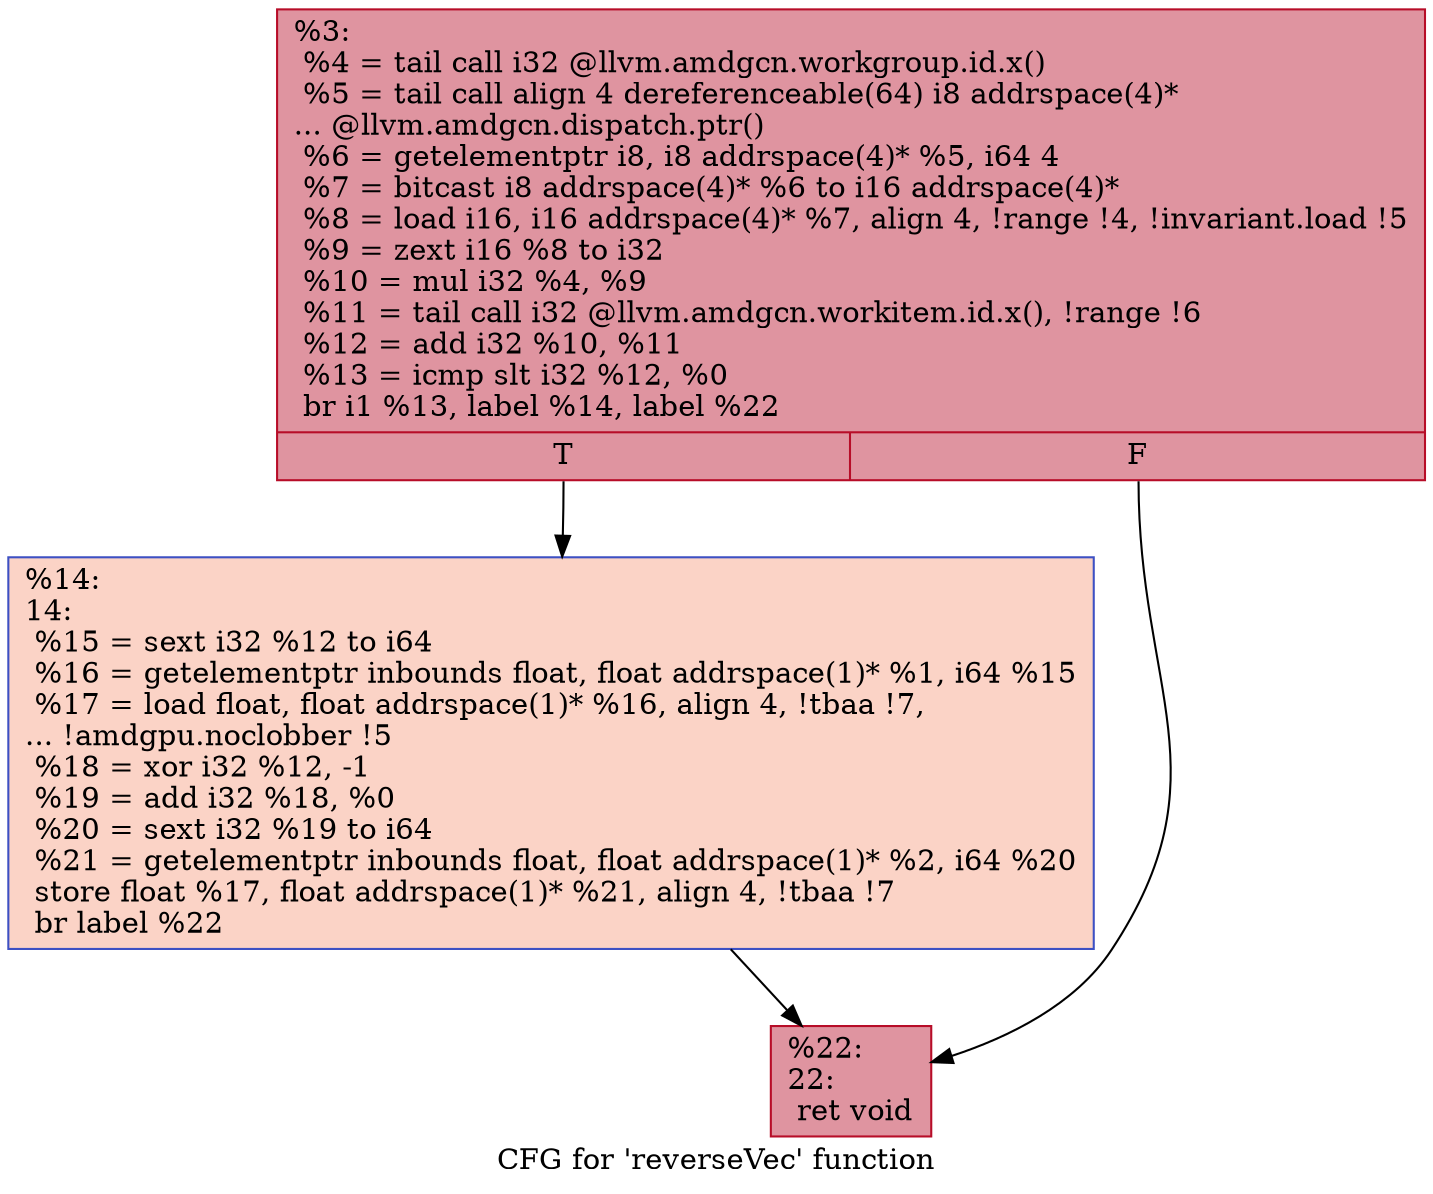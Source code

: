 digraph "CFG for 'reverseVec' function" {
	label="CFG for 'reverseVec' function";

	Node0x4e71020 [shape=record,color="#b70d28ff", style=filled, fillcolor="#b70d2870",label="{%3:\l  %4 = tail call i32 @llvm.amdgcn.workgroup.id.x()\l  %5 = tail call align 4 dereferenceable(64) i8 addrspace(4)*\l... @llvm.amdgcn.dispatch.ptr()\l  %6 = getelementptr i8, i8 addrspace(4)* %5, i64 4\l  %7 = bitcast i8 addrspace(4)* %6 to i16 addrspace(4)*\l  %8 = load i16, i16 addrspace(4)* %7, align 4, !range !4, !invariant.load !5\l  %9 = zext i16 %8 to i32\l  %10 = mul i32 %4, %9\l  %11 = tail call i32 @llvm.amdgcn.workitem.id.x(), !range !6\l  %12 = add i32 %10, %11\l  %13 = icmp slt i32 %12, %0\l  br i1 %13, label %14, label %22\l|{<s0>T|<s1>F}}"];
	Node0x4e71020:s0 -> Node0x4e72f30;
	Node0x4e71020:s1 -> Node0x4e72fc0;
	Node0x4e72f30 [shape=record,color="#3d50c3ff", style=filled, fillcolor="#f59c7d70",label="{%14:\l14:                                               \l  %15 = sext i32 %12 to i64\l  %16 = getelementptr inbounds float, float addrspace(1)* %1, i64 %15\l  %17 = load float, float addrspace(1)* %16, align 4, !tbaa !7,\l... !amdgpu.noclobber !5\l  %18 = xor i32 %12, -1\l  %19 = add i32 %18, %0\l  %20 = sext i32 %19 to i64\l  %21 = getelementptr inbounds float, float addrspace(1)* %2, i64 %20\l  store float %17, float addrspace(1)* %21, align 4, !tbaa !7\l  br label %22\l}"];
	Node0x4e72f30 -> Node0x4e72fc0;
	Node0x4e72fc0 [shape=record,color="#b70d28ff", style=filled, fillcolor="#b70d2870",label="{%22:\l22:                                               \l  ret void\l}"];
}
